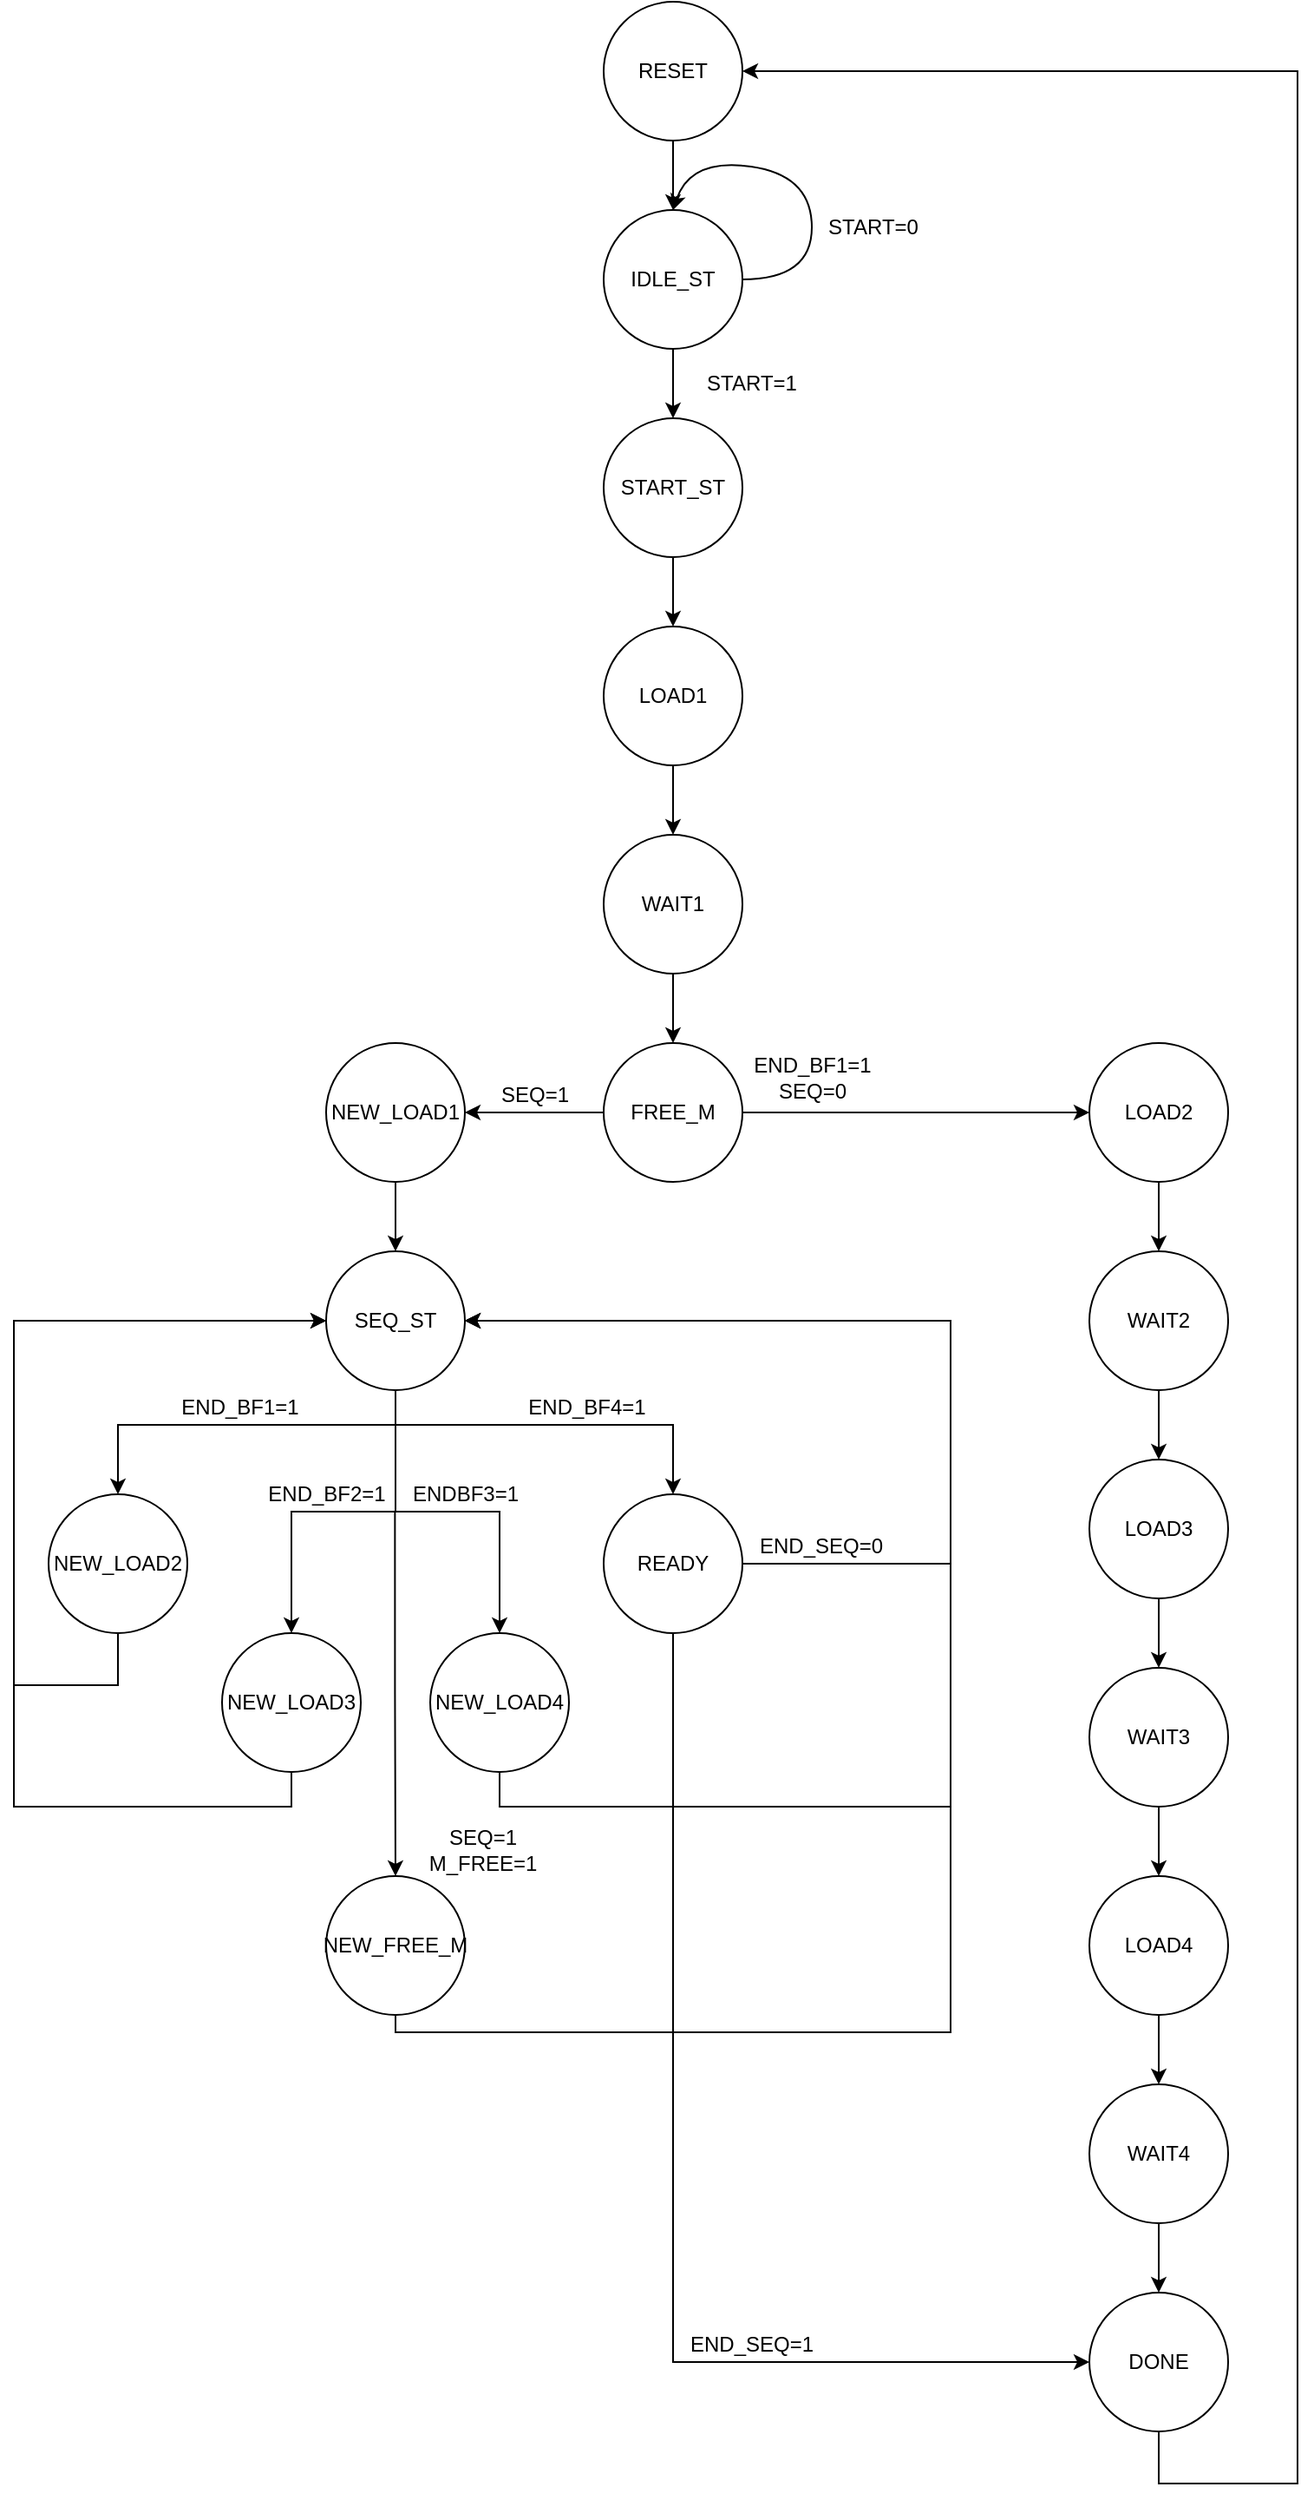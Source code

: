 <mxfile version="13.9.9" type="device"><diagram id="BstEw_mDC5WjRq2FAStb" name="Pagina-1"><mxGraphModel dx="1024" dy="601" grid="1" gridSize="10" guides="1" tooltips="1" connect="1" arrows="1" fold="1" page="1" pageScale="1" pageWidth="827" pageHeight="1169" math="0" shadow="0"><root><mxCell id="0"/><mxCell id="1" parent="0"/><mxCell id="QRdTjH3xGKXUkGYaBnTa-3" value="" style="edgeStyle=orthogonalEdgeStyle;rounded=0;orthogonalLoop=1;jettySize=auto;html=1;exitX=0.5;exitY=1;exitDx=0;exitDy=0;" parent="1" source="QRdTjH3xGKXUkGYaBnTa-1" target="QRdTjH3xGKXUkGYaBnTa-2" edge="1"><mxGeometry relative="1" as="geometry"><mxPoint x="400" y="250" as="sourcePoint"/></mxGeometry></mxCell><mxCell id="QRdTjH3xGKXUkGYaBnTa-1" value="IDLE_ST" style="ellipse;whiteSpace=wrap;html=1;aspect=fixed;" parent="1" vertex="1"><mxGeometry x="360" y="160" width="80" height="80" as="geometry"/></mxCell><mxCell id="QRdTjH3xGKXUkGYaBnTa-14" value="" style="edgeStyle=orthogonalEdgeStyle;curved=1;orthogonalLoop=1;jettySize=auto;html=1;" parent="1" source="QRdTjH3xGKXUkGYaBnTa-2" target="QRdTjH3xGKXUkGYaBnTa-13" edge="1"><mxGeometry relative="1" as="geometry"/></mxCell><mxCell id="QRdTjH3xGKXUkGYaBnTa-2" value="START_ST" style="ellipse;whiteSpace=wrap;html=1;aspect=fixed;" parent="1" vertex="1"><mxGeometry x="360" y="280" width="80" height="80" as="geometry"/></mxCell><mxCell id="QRdTjH3xGKXUkGYaBnTa-4" value="START=1" style="text;html=1;align=center;verticalAlign=middle;resizable=0;points=[];autosize=1;" parent="1" vertex="1"><mxGeometry x="410" y="250" width="70" height="20" as="geometry"/></mxCell><mxCell id="QRdTjH3xGKXUkGYaBnTa-9" value="" style="endArrow=classic;html=1;entryX=0.5;entryY=0;entryDx=0;entryDy=0;curved=1;exitX=1;exitY=0.5;exitDx=0;exitDy=0;" parent="1" source="QRdTjH3xGKXUkGYaBnTa-1" target="QRdTjH3xGKXUkGYaBnTa-1" edge="1"><mxGeometry width="50" height="50" relative="1" as="geometry"><mxPoint x="440" y="190" as="sourcePoint"/><mxPoint x="440" y="310" as="targetPoint"/><Array as="points"><mxPoint x="480" y="200"/><mxPoint x="480" y="140"/><mxPoint x="410" y="130"/></Array></mxGeometry></mxCell><mxCell id="QRdTjH3xGKXUkGYaBnTa-10" value="START=0" style="text;html=1;align=center;verticalAlign=middle;resizable=0;points=[];autosize=1;" parent="1" vertex="1"><mxGeometry x="480" y="160" width="70" height="20" as="geometry"/></mxCell><mxCell id="QRdTjH3xGKXUkGYaBnTa-16" value="" style="edgeStyle=orthogonalEdgeStyle;curved=1;orthogonalLoop=1;jettySize=auto;html=1;" parent="1" source="QRdTjH3xGKXUkGYaBnTa-13" target="QRdTjH3xGKXUkGYaBnTa-15" edge="1"><mxGeometry relative="1" as="geometry"/></mxCell><mxCell id="QRdTjH3xGKXUkGYaBnTa-13" value="LOAD1" style="ellipse;whiteSpace=wrap;html=1;aspect=fixed;" parent="1" vertex="1"><mxGeometry x="360" y="400" width="80" height="80" as="geometry"/></mxCell><mxCell id="QRdTjH3xGKXUkGYaBnTa-40" value="" style="edgeStyle=orthogonalEdgeStyle;curved=1;orthogonalLoop=1;jettySize=auto;html=1;" parent="1" source="QRdTjH3xGKXUkGYaBnTa-15" target="QRdTjH3xGKXUkGYaBnTa-39" edge="1"><mxGeometry relative="1" as="geometry"/></mxCell><mxCell id="QRdTjH3xGKXUkGYaBnTa-15" value="WAIT1" style="ellipse;whiteSpace=wrap;html=1;aspect=fixed;" parent="1" vertex="1"><mxGeometry x="360" y="520" width="80" height="80" as="geometry"/></mxCell><mxCell id="QRdTjH3xGKXUkGYaBnTa-21" value="" style="edgeStyle=orthogonalEdgeStyle;curved=1;orthogonalLoop=1;jettySize=auto;html=1;" parent="1" source="QRdTjH3xGKXUkGYaBnTa-18" target="QRdTjH3xGKXUkGYaBnTa-20" edge="1"><mxGeometry relative="1" as="geometry"/></mxCell><mxCell id="QRdTjH3xGKXUkGYaBnTa-18" value="LOAD2" style="ellipse;whiteSpace=wrap;html=1;aspect=fixed;" parent="1" vertex="1"><mxGeometry x="640" y="640" width="80" height="80" as="geometry"/></mxCell><mxCell id="QRdTjH3xGKXUkGYaBnTa-23" value="" style="edgeStyle=orthogonalEdgeStyle;curved=1;orthogonalLoop=1;jettySize=auto;html=1;" parent="1" source="QRdTjH3xGKXUkGYaBnTa-20" target="QRdTjH3xGKXUkGYaBnTa-22" edge="1"><mxGeometry relative="1" as="geometry"/></mxCell><mxCell id="QRdTjH3xGKXUkGYaBnTa-20" value="WAIT2" style="ellipse;whiteSpace=wrap;html=1;aspect=fixed;" parent="1" vertex="1"><mxGeometry x="640" y="760" width="80" height="80" as="geometry"/></mxCell><mxCell id="QRdTjH3xGKXUkGYaBnTa-25" value="" style="edgeStyle=orthogonalEdgeStyle;curved=1;orthogonalLoop=1;jettySize=auto;html=1;" parent="1" source="QRdTjH3xGKXUkGYaBnTa-22" target="QRdTjH3xGKXUkGYaBnTa-24" edge="1"><mxGeometry relative="1" as="geometry"/></mxCell><mxCell id="QRdTjH3xGKXUkGYaBnTa-22" value="LOAD3" style="ellipse;whiteSpace=wrap;html=1;aspect=fixed;" parent="1" vertex="1"><mxGeometry x="640" y="880" width="80" height="80" as="geometry"/></mxCell><mxCell id="QRdTjH3xGKXUkGYaBnTa-27" value="" style="edgeStyle=orthogonalEdgeStyle;curved=1;orthogonalLoop=1;jettySize=auto;html=1;" parent="1" source="QRdTjH3xGKXUkGYaBnTa-24" target="QRdTjH3xGKXUkGYaBnTa-26" edge="1"><mxGeometry relative="1" as="geometry"/></mxCell><mxCell id="QRdTjH3xGKXUkGYaBnTa-24" value="WAIT3" style="ellipse;whiteSpace=wrap;html=1;aspect=fixed;" parent="1" vertex="1"><mxGeometry x="640" y="1000" width="80" height="80" as="geometry"/></mxCell><mxCell id="QRdTjH3xGKXUkGYaBnTa-29" value="" style="edgeStyle=orthogonalEdgeStyle;curved=1;orthogonalLoop=1;jettySize=auto;html=1;" parent="1" source="QRdTjH3xGKXUkGYaBnTa-26" target="QRdTjH3xGKXUkGYaBnTa-28" edge="1"><mxGeometry relative="1" as="geometry"/></mxCell><mxCell id="QRdTjH3xGKXUkGYaBnTa-26" value="LOAD4" style="ellipse;whiteSpace=wrap;html=1;aspect=fixed;" parent="1" vertex="1"><mxGeometry x="640" y="1120" width="80" height="80" as="geometry"/></mxCell><mxCell id="QRdTjH3xGKXUkGYaBnTa-31" value="" style="edgeStyle=orthogonalEdgeStyle;curved=1;orthogonalLoop=1;jettySize=auto;html=1;" parent="1" source="QRdTjH3xGKXUkGYaBnTa-28" target="QRdTjH3xGKXUkGYaBnTa-30" edge="1"><mxGeometry relative="1" as="geometry"/></mxCell><mxCell id="QRdTjH3xGKXUkGYaBnTa-28" value="WAIT4" style="ellipse;whiteSpace=wrap;html=1;aspect=fixed;" parent="1" vertex="1"><mxGeometry x="640" y="1240" width="80" height="80" as="geometry"/></mxCell><mxCell id="QRdTjH3xGKXUkGYaBnTa-43" style="edgeStyle=orthogonalEdgeStyle;rounded=0;orthogonalLoop=1;jettySize=auto;html=1;entryX=1;entryY=0.5;entryDx=0;entryDy=0;" parent="1" source="QRdTjH3xGKXUkGYaBnTa-30" target="QRdTjH3xGKXUkGYaBnTa-82" edge="1"><mxGeometry relative="1" as="geometry"><mxPoint x="440" y="192" as="targetPoint"/><Array as="points"><mxPoint x="680" y="1470"/><mxPoint x="760" y="1470"/><mxPoint x="760" y="80"/></Array></mxGeometry></mxCell><mxCell id="QRdTjH3xGKXUkGYaBnTa-30" value="DONE" style="ellipse;whiteSpace=wrap;html=1;aspect=fixed;" parent="1" vertex="1"><mxGeometry x="640" y="1360" width="80" height="80" as="geometry"/></mxCell><mxCell id="QRdTjH3xGKXUkGYaBnTa-41" style="edgeStyle=orthogonalEdgeStyle;orthogonalLoop=1;jettySize=auto;html=1;entryX=0;entryY=0.5;entryDx=0;entryDy=0;rounded=0;" parent="1" source="QRdTjH3xGKXUkGYaBnTa-39" target="QRdTjH3xGKXUkGYaBnTa-18" edge="1"><mxGeometry relative="1" as="geometry"/></mxCell><mxCell id="QRdTjH3xGKXUkGYaBnTa-45" value="" style="edgeStyle=orthogonalEdgeStyle;rounded=0;orthogonalLoop=1;jettySize=auto;html=1;" parent="1" source="QRdTjH3xGKXUkGYaBnTa-39" target="QRdTjH3xGKXUkGYaBnTa-44" edge="1"><mxGeometry relative="1" as="geometry"/></mxCell><mxCell id="QRdTjH3xGKXUkGYaBnTa-39" value="FREE_M" style="ellipse;whiteSpace=wrap;html=1;aspect=fixed;" parent="1" vertex="1"><mxGeometry x="360" y="640" width="80" height="80" as="geometry"/></mxCell><mxCell id="QRdTjH3xGKXUkGYaBnTa-42" value="END_BF1=1&lt;br&gt;SEQ=0" style="text;html=1;align=center;verticalAlign=middle;resizable=0;points=[];autosize=1;" parent="1" vertex="1"><mxGeometry x="440" y="645" width="80" height="30" as="geometry"/></mxCell><mxCell id="QRdTjH3xGKXUkGYaBnTa-49" value="" style="edgeStyle=orthogonalEdgeStyle;rounded=0;orthogonalLoop=1;jettySize=auto;html=1;" parent="1" source="QRdTjH3xGKXUkGYaBnTa-44" target="QRdTjH3xGKXUkGYaBnTa-48" edge="1"><mxGeometry relative="1" as="geometry"/></mxCell><mxCell id="QRdTjH3xGKXUkGYaBnTa-44" value="NEW_LOAD1" style="ellipse;whiteSpace=wrap;html=1;aspect=fixed;" parent="1" vertex="1"><mxGeometry x="200" y="640" width="80" height="80" as="geometry"/></mxCell><mxCell id="QRdTjH3xGKXUkGYaBnTa-46" value="SEQ=1" style="text;html=1;align=center;verticalAlign=middle;resizable=0;points=[];autosize=1;" parent="1" vertex="1"><mxGeometry x="295" y="660" width="50" height="20" as="geometry"/></mxCell><mxCell id="QRdTjH3xGKXUkGYaBnTa-63" style="edgeStyle=orthogonalEdgeStyle;rounded=0;orthogonalLoop=1;jettySize=auto;html=1;entryX=0.5;entryY=0;entryDx=0;entryDy=0;" parent="1" source="QRdTjH3xGKXUkGYaBnTa-48" target="QRdTjH3xGKXUkGYaBnTa-52" edge="1"><mxGeometry relative="1" as="geometry"><Array as="points"><mxPoint x="240" y="860"/><mxPoint x="80" y="860"/></Array></mxGeometry></mxCell><mxCell id="QRdTjH3xGKXUkGYaBnTa-64" style="edgeStyle=orthogonalEdgeStyle;rounded=0;orthogonalLoop=1;jettySize=auto;html=1;exitX=0.5;exitY=1;exitDx=0;exitDy=0;" parent="1" source="QRdTjH3xGKXUkGYaBnTa-48" target="QRdTjH3xGKXUkGYaBnTa-54" edge="1"><mxGeometry relative="1" as="geometry"/></mxCell><mxCell id="QRdTjH3xGKXUkGYaBnTa-65" style="edgeStyle=orthogonalEdgeStyle;rounded=0;orthogonalLoop=1;jettySize=auto;html=1;entryX=0.5;entryY=0;entryDx=0;entryDy=0;" parent="1" source="QRdTjH3xGKXUkGYaBnTa-48" target="QRdTjH3xGKXUkGYaBnTa-55" edge="1"><mxGeometry relative="1" as="geometry"/></mxCell><mxCell id="QRdTjH3xGKXUkGYaBnTa-66" style="edgeStyle=orthogonalEdgeStyle;rounded=0;orthogonalLoop=1;jettySize=auto;html=1;" parent="1" source="QRdTjH3xGKXUkGYaBnTa-48" target="QRdTjH3xGKXUkGYaBnTa-56" edge="1"><mxGeometry relative="1" as="geometry"><Array as="points"><mxPoint x="240" y="860"/><mxPoint x="400" y="860"/></Array></mxGeometry></mxCell><mxCell id="QRdTjH3xGKXUkGYaBnTa-48" value="SEQ_ST" style="ellipse;whiteSpace=wrap;html=1;aspect=fixed;" parent="1" vertex="1"><mxGeometry x="200" y="760" width="80" height="80" as="geometry"/></mxCell><mxCell id="QRdTjH3xGKXUkGYaBnTa-67" style="edgeStyle=orthogonalEdgeStyle;rounded=0;orthogonalLoop=1;jettySize=auto;html=1;entryX=0;entryY=0.5;entryDx=0;entryDy=0;" parent="1" source="QRdTjH3xGKXUkGYaBnTa-52" target="QRdTjH3xGKXUkGYaBnTa-48" edge="1"><mxGeometry relative="1" as="geometry"><Array as="points"><mxPoint x="80" y="1010"/><mxPoint x="20" y="1010"/><mxPoint x="20" y="800"/></Array></mxGeometry></mxCell><mxCell id="QRdTjH3xGKXUkGYaBnTa-52" value="NEW_LOAD2" style="ellipse;whiteSpace=wrap;html=1;aspect=fixed;" parent="1" vertex="1"><mxGeometry x="40" y="900" width="80" height="80" as="geometry"/></mxCell><mxCell id="QRdTjH3xGKXUkGYaBnTa-68" style="edgeStyle=orthogonalEdgeStyle;rounded=0;orthogonalLoop=1;jettySize=auto;html=1;entryX=0;entryY=0.5;entryDx=0;entryDy=0;" parent="1" source="QRdTjH3xGKXUkGYaBnTa-54" target="QRdTjH3xGKXUkGYaBnTa-48" edge="1"><mxGeometry relative="1" as="geometry"><Array as="points"><mxPoint x="180" y="1080"/><mxPoint x="20" y="1080"/><mxPoint x="20" y="800"/></Array></mxGeometry></mxCell><mxCell id="QRdTjH3xGKXUkGYaBnTa-54" value="&lt;span&gt;NEW_LOAD3&lt;/span&gt;" style="ellipse;whiteSpace=wrap;html=1;aspect=fixed;" parent="1" vertex="1"><mxGeometry x="140" y="980" width="80" height="80" as="geometry"/></mxCell><mxCell id="QRdTjH3xGKXUkGYaBnTa-70" style="edgeStyle=orthogonalEdgeStyle;rounded=0;orthogonalLoop=1;jettySize=auto;html=1;entryX=1;entryY=0.5;entryDx=0;entryDy=0;" parent="1" source="QRdTjH3xGKXUkGYaBnTa-55" target="QRdTjH3xGKXUkGYaBnTa-48" edge="1"><mxGeometry relative="1" as="geometry"><Array as="points"><mxPoint x="300" y="1080"/><mxPoint x="560" y="1080"/><mxPoint x="560" y="800"/></Array></mxGeometry></mxCell><mxCell id="QRdTjH3xGKXUkGYaBnTa-55" value="&lt;span&gt;NEW_LOAD4&lt;/span&gt;" style="ellipse;whiteSpace=wrap;html=1;aspect=fixed;" parent="1" vertex="1"><mxGeometry x="260" y="980" width="80" height="80" as="geometry"/></mxCell><mxCell id="QRdTjH3xGKXUkGYaBnTa-69" style="edgeStyle=orthogonalEdgeStyle;rounded=0;orthogonalLoop=1;jettySize=auto;html=1;entryX=1;entryY=0.5;entryDx=0;entryDy=0;" parent="1" source="QRdTjH3xGKXUkGYaBnTa-56" target="QRdTjH3xGKXUkGYaBnTa-48" edge="1"><mxGeometry relative="1" as="geometry"><Array as="points"><mxPoint x="560" y="940"/><mxPoint x="560" y="800"/></Array></mxGeometry></mxCell><mxCell id="QRdTjH3xGKXUkGYaBnTa-78" style="edgeStyle=orthogonalEdgeStyle;rounded=0;orthogonalLoop=1;jettySize=auto;html=1;entryX=0;entryY=0.5;entryDx=0;entryDy=0;" parent="1" source="QRdTjH3xGKXUkGYaBnTa-56" target="QRdTjH3xGKXUkGYaBnTa-30" edge="1"><mxGeometry relative="1" as="geometry"><mxPoint x="400" y="1040" as="targetPoint"/><Array as="points"><mxPoint x="400" y="1400"/></Array></mxGeometry></mxCell><mxCell id="QRdTjH3xGKXUkGYaBnTa-56" value="READY" style="ellipse;whiteSpace=wrap;html=1;aspect=fixed;" parent="1" vertex="1"><mxGeometry x="360" y="900" width="80" height="80" as="geometry"/></mxCell><mxCell id="QRdTjH3xGKXUkGYaBnTa-71" value="END_BF1=1" style="text;html=1;align=center;verticalAlign=middle;resizable=0;points=[];autosize=1;" parent="1" vertex="1"><mxGeometry x="110" y="840" width="80" height="20" as="geometry"/></mxCell><mxCell id="QRdTjH3xGKXUkGYaBnTa-72" value="END_BF2=1" style="text;html=1;align=center;verticalAlign=middle;resizable=0;points=[];autosize=1;" parent="1" vertex="1"><mxGeometry x="160" y="890" width="80" height="20" as="geometry"/></mxCell><mxCell id="QRdTjH3xGKXUkGYaBnTa-73" value="ENDBF3=1" style="text;html=1;align=center;verticalAlign=middle;resizable=0;points=[];autosize=1;" parent="1" vertex="1"><mxGeometry x="240" y="890" width="80" height="20" as="geometry"/></mxCell><mxCell id="QRdTjH3xGKXUkGYaBnTa-74" value="END_BF4=1" style="text;html=1;align=center;verticalAlign=middle;resizable=0;points=[];autosize=1;" parent="1" vertex="1"><mxGeometry x="310" y="840" width="80" height="20" as="geometry"/></mxCell><mxCell id="QRdTjH3xGKXUkGYaBnTa-76" value="END_SEQ=1" style="text;html=1;align=center;verticalAlign=middle;resizable=0;points=[];autosize=1;" parent="1" vertex="1"><mxGeometry x="400" y="1380" width="90" height="20" as="geometry"/></mxCell><mxCell id="QRdTjH3xGKXUkGYaBnTa-77" value="END_SEQ=0" style="text;html=1;align=center;verticalAlign=middle;resizable=0;points=[];autosize=1;" parent="1" vertex="1"><mxGeometry x="440" y="920" width="90" height="20" as="geometry"/></mxCell><mxCell id="QRdTjH3xGKXUkGYaBnTa-80" style="edgeStyle=orthogonalEdgeStyle;rounded=0;orthogonalLoop=1;jettySize=auto;html=1;exitX=-0.004;exitY=1.025;exitDx=0;exitDy=0;exitPerimeter=0;" parent="1" source="QRdTjH3xGKXUkGYaBnTa-73" target="QRdTjH3xGKXUkGYaBnTa-79" edge="1"><mxGeometry relative="1" as="geometry"/></mxCell><mxCell id="QRdTjH3xGKXUkGYaBnTa-81" style="edgeStyle=orthogonalEdgeStyle;rounded=0;orthogonalLoop=1;jettySize=auto;html=1;entryX=1;entryY=0.5;entryDx=0;entryDy=0;" parent="1" source="QRdTjH3xGKXUkGYaBnTa-79" target="QRdTjH3xGKXUkGYaBnTa-48" edge="1"><mxGeometry relative="1" as="geometry"><Array as="points"><mxPoint x="240" y="1210"/><mxPoint x="560" y="1210"/><mxPoint x="560" y="800"/></Array></mxGeometry></mxCell><mxCell id="QRdTjH3xGKXUkGYaBnTa-79" value="NEW_FREE_M" style="ellipse;whiteSpace=wrap;html=1;aspect=fixed;" parent="1" vertex="1"><mxGeometry x="200" y="1120" width="80" height="80" as="geometry"/></mxCell><mxCell id="QRdTjH3xGKXUkGYaBnTa-83" style="edgeStyle=orthogonalEdgeStyle;rounded=0;orthogonalLoop=1;jettySize=auto;html=1;entryX=0.5;entryY=0;entryDx=0;entryDy=0;" parent="1" source="QRdTjH3xGKXUkGYaBnTa-82" target="QRdTjH3xGKXUkGYaBnTa-1" edge="1"><mxGeometry relative="1" as="geometry"/></mxCell><mxCell id="QRdTjH3xGKXUkGYaBnTa-82" value="RESET" style="ellipse;whiteSpace=wrap;html=1;aspect=fixed;" parent="1" vertex="1"><mxGeometry x="360" y="40" width="80" height="80" as="geometry"/></mxCell><mxCell id="QRdTjH3xGKXUkGYaBnTa-85" value="SEQ=1&lt;br&gt;M_FREE=1" style="text;html=1;align=center;verticalAlign=middle;resizable=0;points=[];autosize=1;" parent="1" vertex="1"><mxGeometry x="250" y="1090" width="80" height="30" as="geometry"/></mxCell></root></mxGraphModel></diagram></mxfile>
